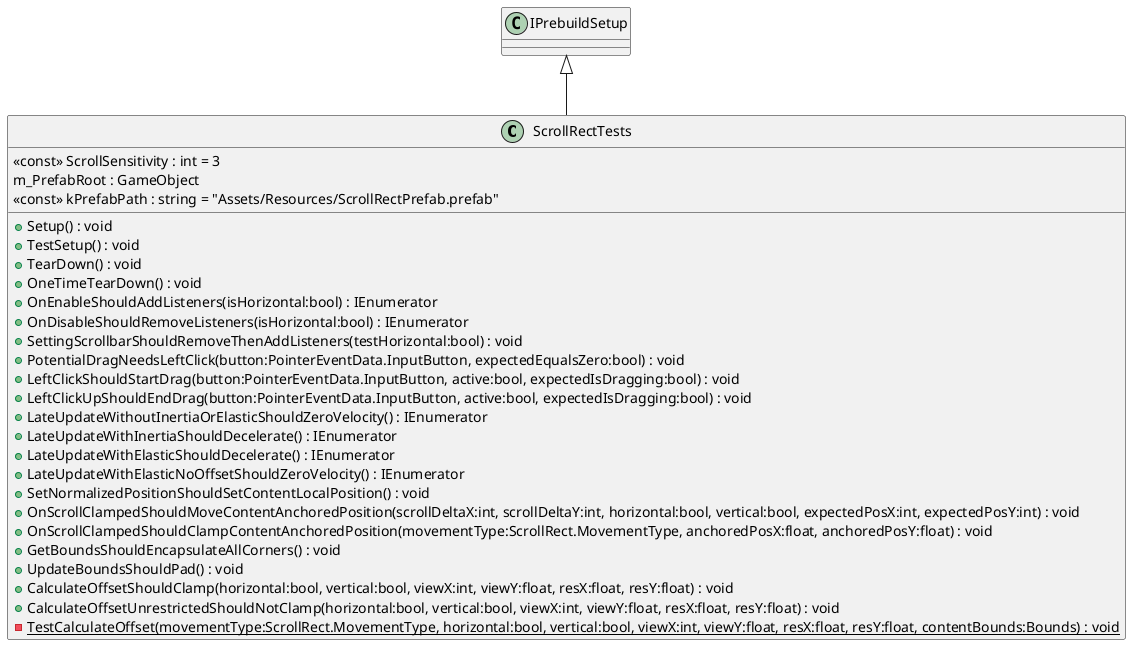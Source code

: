 @startuml
class ScrollRectTests {
    <<const>> ScrollSensitivity : int = 3
    m_PrefabRoot : GameObject
    <<const>> kPrefabPath : string = "Assets/Resources/ScrollRectPrefab.prefab"
    + Setup() : void
    + TestSetup() : void
    + TearDown() : void
    + OneTimeTearDown() : void
    + OnEnableShouldAddListeners(isHorizontal:bool) : IEnumerator
    + OnDisableShouldRemoveListeners(isHorizontal:bool) : IEnumerator
    + SettingScrollbarShouldRemoveThenAddListeners(testHorizontal:bool) : void
    + PotentialDragNeedsLeftClick(button:PointerEventData.InputButton, expectedEqualsZero:bool) : void
    + LeftClickShouldStartDrag(button:PointerEventData.InputButton, active:bool, expectedIsDragging:bool) : void
    + LeftClickUpShouldEndDrag(button:PointerEventData.InputButton, active:bool, expectedIsDragging:bool) : void
    + LateUpdateWithoutInertiaOrElasticShouldZeroVelocity() : IEnumerator
    + LateUpdateWithInertiaShouldDecelerate() : IEnumerator
    + LateUpdateWithElasticShouldDecelerate() : IEnumerator
    + LateUpdateWithElasticNoOffsetShouldZeroVelocity() : IEnumerator
    + SetNormalizedPositionShouldSetContentLocalPosition() : void
    + OnScrollClampedShouldMoveContentAnchoredPosition(scrollDeltaX:int, scrollDeltaY:int, horizontal:bool, vertical:bool, expectedPosX:int, expectedPosY:int) : void
    + OnScrollClampedShouldClampContentAnchoredPosition(movementType:ScrollRect.MovementType, anchoredPosX:float, anchoredPosY:float) : void
    + GetBoundsShouldEncapsulateAllCorners() : void
    + UpdateBoundsShouldPad() : void
    + CalculateOffsetShouldClamp(horizontal:bool, vertical:bool, viewX:int, viewY:float, resX:float, resY:float) : void
    + CalculateOffsetUnrestrictedShouldNotClamp(horizontal:bool, vertical:bool, viewX:int, viewY:float, resX:float, resY:float) : void
    - {static} TestCalculateOffset(movementType:ScrollRect.MovementType, horizontal:bool, vertical:bool, viewX:int, viewY:float, resX:float, resY:float, contentBounds:Bounds) : void
}
IPrebuildSetup <|-- ScrollRectTests
@enduml
